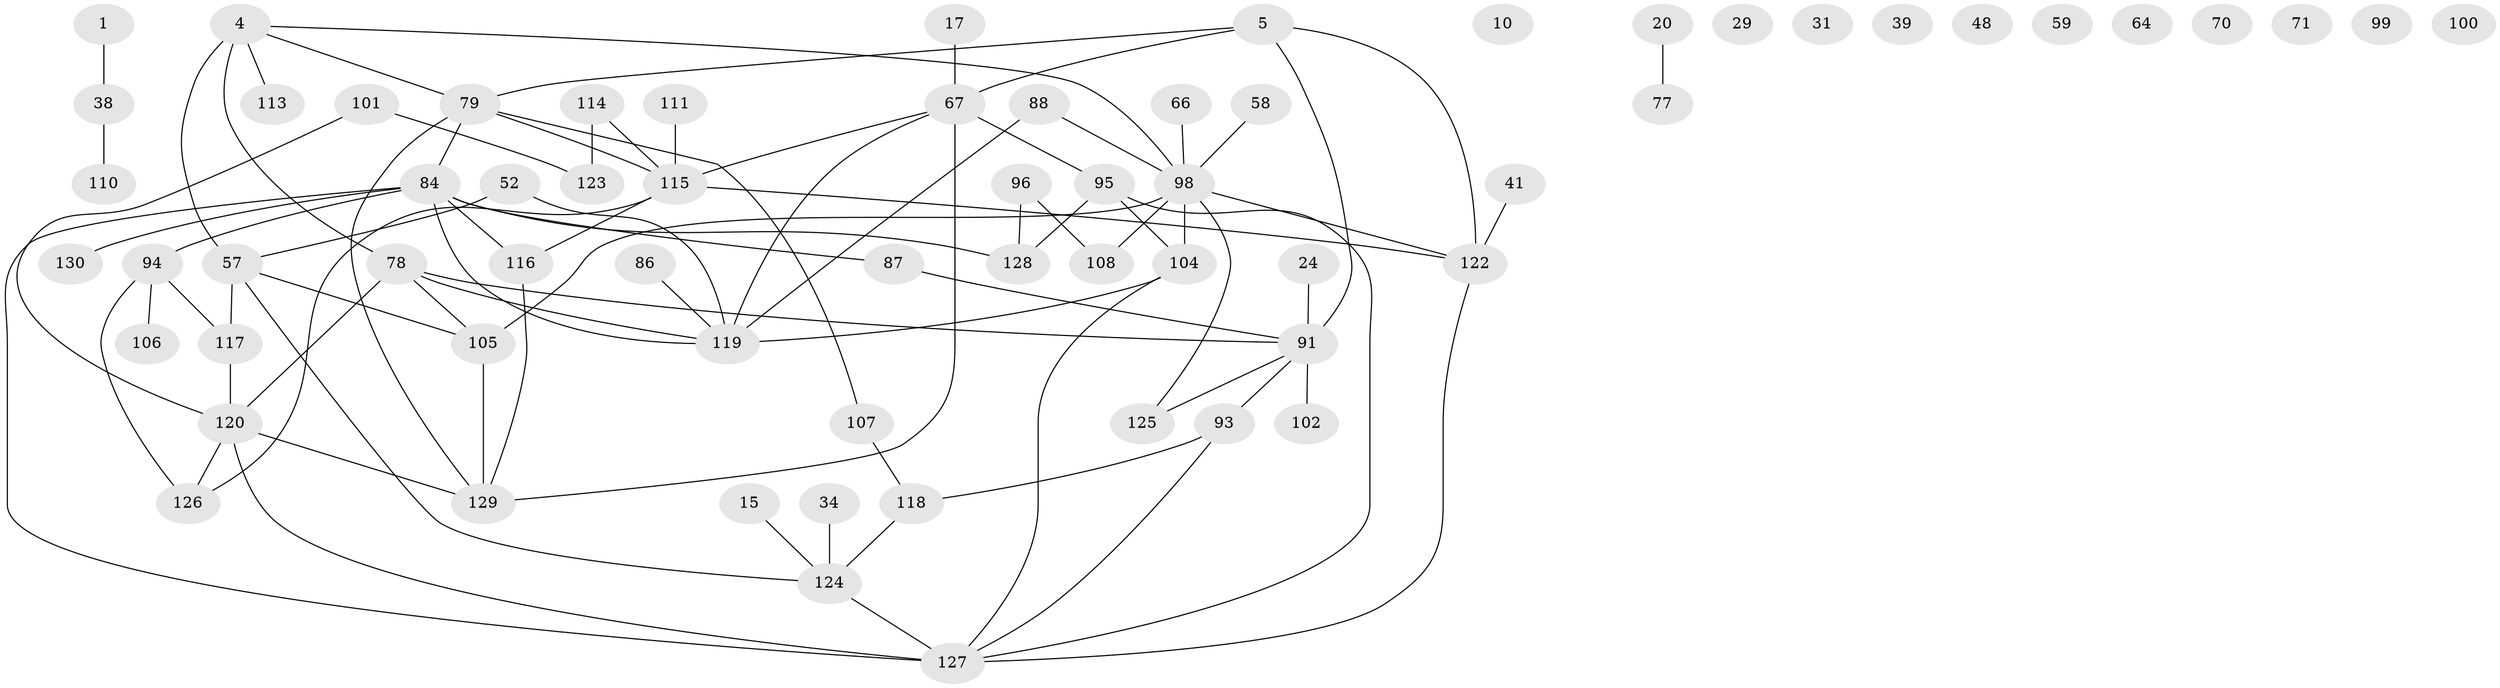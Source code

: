 // original degree distribution, {1: 0.16923076923076924, 2: 0.2846153846153846, 6: 0.046153846153846156, 5: 0.08461538461538462, 4: 0.12307692307692308, 0: 0.08461538461538462, 3: 0.2, 7: 0.007692307692307693}
// Generated by graph-tools (version 1.1) at 2025/40/03/09/25 04:40:44]
// undirected, 65 vertices, 85 edges
graph export_dot {
graph [start="1"]
  node [color=gray90,style=filled];
  1;
  4;
  5;
  10;
  15;
  17;
  20;
  24;
  29;
  31;
  34;
  38;
  39;
  41;
  48;
  52;
  57 [super="+35"];
  58;
  59;
  64;
  66;
  67 [super="+43+37"];
  70;
  71;
  77;
  78 [super="+19+65"];
  79 [super="+46"];
  84 [super="+11+80+33"];
  86;
  87;
  88;
  91 [super="+69+74"];
  93 [super="+72"];
  94;
  95 [super="+62+32"];
  96 [super="+54"];
  98 [super="+75"];
  99;
  100;
  101;
  102;
  104 [super="+82"];
  105;
  106;
  107;
  108;
  110;
  111;
  113;
  114;
  115 [super="+18+2+23+27+112"];
  116 [super="+7"];
  117 [super="+56+25+76"];
  118;
  119 [super="+60+89+49+103"];
  120 [super="+22+55+90"];
  122 [super="+36+121"];
  123;
  124 [super="+42+68+92"];
  125;
  126 [super="+50+73+97"];
  127 [super="+83+81"];
  128 [super="+53+109"];
  129 [super="+6"];
  130;
  1 -- 38;
  4 -- 57 [weight=2];
  4 -- 113;
  4 -- 79;
  4 -- 78;
  4 -- 98;
  5 -- 67 [weight=2];
  5 -- 79;
  5 -- 91 [weight=2];
  5 -- 122;
  15 -- 124;
  17 -- 67;
  20 -- 77;
  24 -- 91;
  34 -- 124;
  38 -- 110;
  41 -- 122;
  52 -- 57;
  52 -- 119;
  57 -- 105;
  57 -- 124;
  57 -- 117;
  58 -- 98;
  66 -- 98;
  67 -- 119 [weight=2];
  67 -- 129;
  67 -- 95;
  67 -- 115;
  78 -- 119;
  78 -- 120;
  78 -- 105;
  78 -- 91;
  79 -- 107;
  79 -- 129;
  79 -- 115 [weight=2];
  79 -- 84 [weight=2];
  84 -- 87;
  84 -- 94;
  84 -- 127 [weight=2];
  84 -- 130;
  84 -- 116;
  84 -- 128;
  84 -- 119 [weight=3];
  86 -- 119;
  87 -- 91;
  88 -- 98;
  88 -- 119;
  91 -- 93 [weight=2];
  91 -- 102;
  91 -- 125;
  93 -- 118;
  93 -- 127;
  94 -- 106;
  94 -- 117;
  94 -- 126;
  95 -- 104 [weight=2];
  95 -- 127;
  95 -- 128;
  96 -- 108;
  96 -- 128;
  98 -- 122 [weight=2];
  98 -- 104 [weight=2];
  98 -- 105;
  98 -- 108;
  98 -- 125;
  101 -- 123;
  101 -- 120;
  104 -- 119 [weight=3];
  104 -- 127;
  105 -- 129;
  107 -- 118;
  111 -- 115 [weight=2];
  114 -- 123;
  114 -- 115;
  115 -- 116 [weight=2];
  115 -- 122;
  115 -- 126;
  116 -- 129;
  117 -- 120;
  118 -- 124;
  120 -- 126;
  120 -- 127;
  120 -- 129;
  122 -- 127;
  124 -- 127;
}
